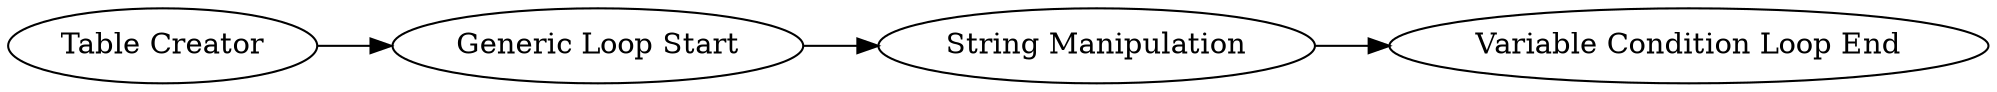 digraph {
	26 -> 27
	25 -> 26
	9 -> 25
	26 [label="String Manipulation"]
	27 [label="Variable Condition Loop End"]
	9 [label="Table Creator"]
	25 [label="Generic Loop Start"]
	rankdir=LR
}
